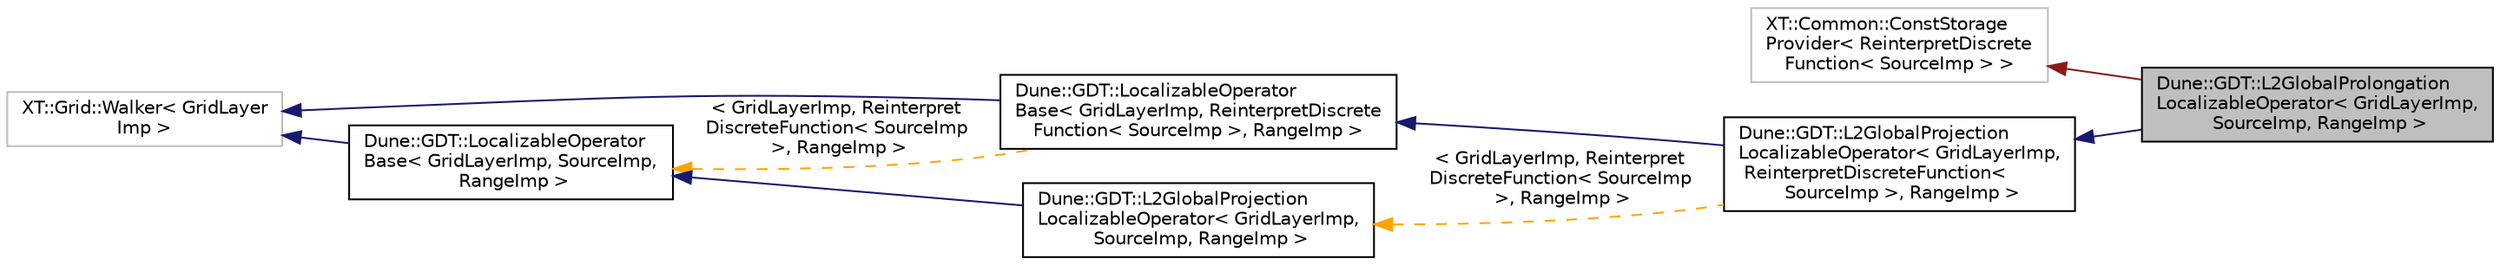 digraph "Dune::GDT::L2GlobalProlongationLocalizableOperator&lt; GridLayerImp, SourceImp, RangeImp &gt;"
{
  edge [fontname="Helvetica",fontsize="10",labelfontname="Helvetica",labelfontsize="10"];
  node [fontname="Helvetica",fontsize="10",shape=record];
  rankdir="LR";
  Node1 [label="Dune::GDT::L2GlobalProlongation\lLocalizableOperator\< GridLayerImp,\l SourceImp, RangeImp \>",height=0.2,width=0.4,color="black", fillcolor="grey75", style="filled", fontcolor="black"];
  Node2 -> Node1 [dir="back",color="firebrick4",fontsize="10",style="solid",fontname="Helvetica"];
  Node2 [label="XT::Common::ConstStorage\lProvider\< ReinterpretDiscrete\lFunction\< SourceImp \> \>",height=0.2,width=0.4,color="grey75", fillcolor="white", style="filled"];
  Node3 -> Node1 [dir="back",color="midnightblue",fontsize="10",style="solid",fontname="Helvetica"];
  Node3 [label="Dune::GDT::L2GlobalProjection\lLocalizableOperator\< GridLayerImp,\l ReinterpretDiscreteFunction\<\l SourceImp \>, RangeImp \>",height=0.2,width=0.4,color="black", fillcolor="white", style="filled",URL="$a00221.html"];
  Node4 -> Node3 [dir="back",color="midnightblue",fontsize="10",style="solid",fontname="Helvetica"];
  Node4 [label="Dune::GDT::LocalizableOperator\lBase\< GridLayerImp, ReinterpretDiscrete\lFunction\< SourceImp \>, RangeImp \>",height=0.2,width=0.4,color="black", fillcolor="white", style="filled",URL="$a00307.html"];
  Node5 -> Node4 [dir="back",color="midnightblue",fontsize="10",style="solid",fontname="Helvetica"];
  Node5 [label="XT::Grid::Walker\< GridLayer\lImp \>",height=0.2,width=0.4,color="grey75", fillcolor="white", style="filled"];
  Node6 -> Node4 [dir="back",color="orange",fontsize="10",style="dashed",label=" \< GridLayerImp, Reinterpret\lDiscreteFunction\< SourceImp\l \>, RangeImp \>" ,fontname="Helvetica"];
  Node6 [label="Dune::GDT::LocalizableOperator\lBase\< GridLayerImp, SourceImp,\l RangeImp \>",height=0.2,width=0.4,color="black", fillcolor="white", style="filled",URL="$a00307.html"];
  Node5 -> Node6 [dir="back",color="midnightblue",fontsize="10",style="solid",fontname="Helvetica"];
  Node7 -> Node3 [dir="back",color="orange",fontsize="10",style="dashed",label=" \< GridLayerImp, Reinterpret\lDiscreteFunction\< SourceImp\l \>, RangeImp \>" ,fontname="Helvetica"];
  Node7 [label="Dune::GDT::L2GlobalProjection\lLocalizableOperator\< GridLayerImp,\l SourceImp, RangeImp \>",height=0.2,width=0.4,color="black", fillcolor="white", style="filled",URL="$a00221.html"];
  Node6 -> Node7 [dir="back",color="midnightblue",fontsize="10",style="solid",fontname="Helvetica"];
}
